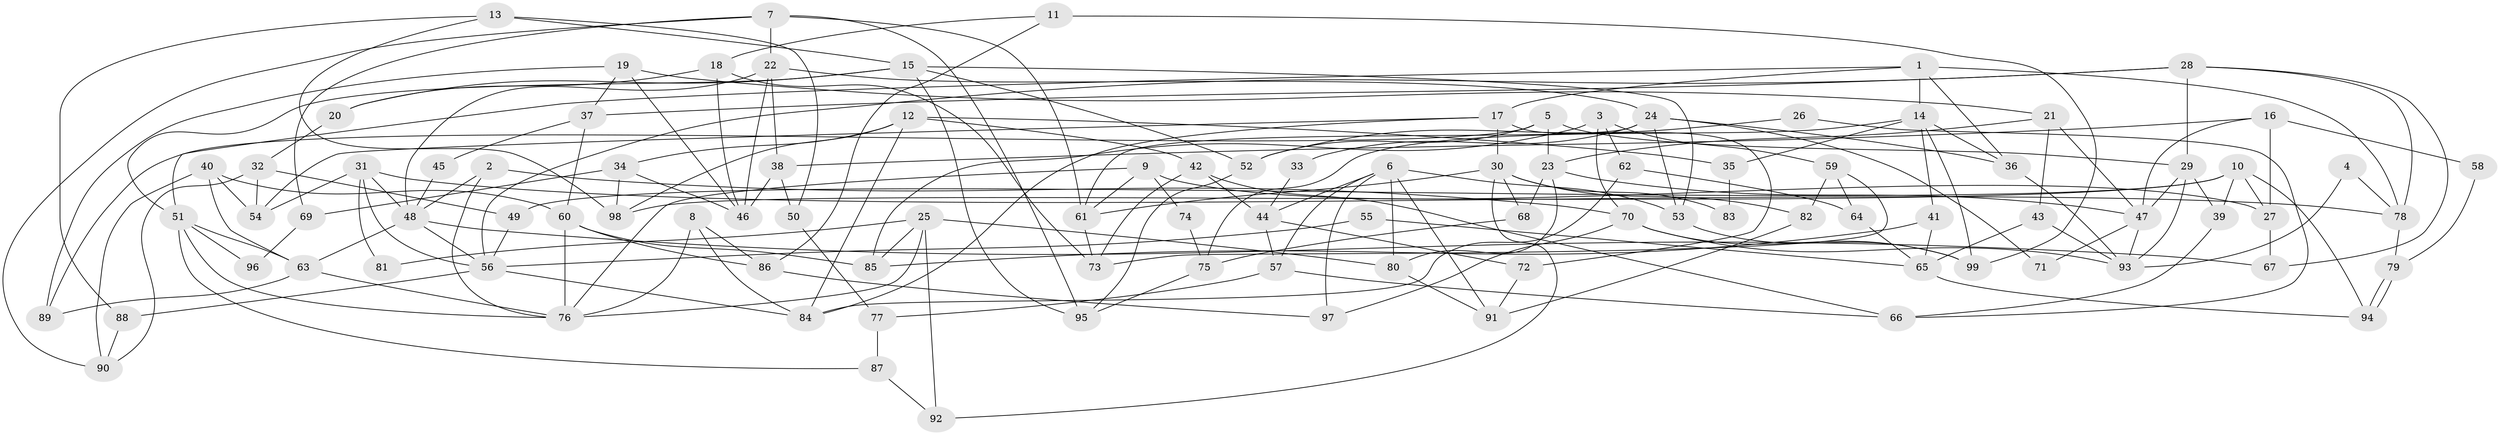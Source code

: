 // coarse degree distribution, {9: 0.031746031746031744, 8: 0.09523809523809523, 6: 0.1111111111111111, 2: 0.07936507936507936, 4: 0.19047619047619047, 7: 0.07936507936507936, 3: 0.15873015873015872, 5: 0.23809523809523808, 10: 0.015873015873015872}
// Generated by graph-tools (version 1.1) at 2025/41/03/06/25 10:41:57]
// undirected, 99 vertices, 198 edges
graph export_dot {
graph [start="1"]
  node [color=gray90,style=filled];
  1;
  2;
  3;
  4;
  5;
  6;
  7;
  8;
  9;
  10;
  11;
  12;
  13;
  14;
  15;
  16;
  17;
  18;
  19;
  20;
  21;
  22;
  23;
  24;
  25;
  26;
  27;
  28;
  29;
  30;
  31;
  32;
  33;
  34;
  35;
  36;
  37;
  38;
  39;
  40;
  41;
  42;
  43;
  44;
  45;
  46;
  47;
  48;
  49;
  50;
  51;
  52;
  53;
  54;
  55;
  56;
  57;
  58;
  59;
  60;
  61;
  62;
  63;
  64;
  65;
  66;
  67;
  68;
  69;
  70;
  71;
  72;
  73;
  74;
  75;
  76;
  77;
  78;
  79;
  80;
  81;
  82;
  83;
  84;
  85;
  86;
  87;
  88;
  89;
  90;
  91;
  92;
  93;
  94;
  95;
  96;
  97;
  98;
  99;
  1 -- 17;
  1 -- 36;
  1 -- 14;
  1 -- 51;
  1 -- 78;
  2 -- 76;
  2 -- 48;
  2 -- 70;
  3 -- 70;
  3 -- 59;
  3 -- 62;
  3 -- 85;
  4 -- 78;
  4 -- 93;
  5 -- 89;
  5 -- 29;
  5 -- 23;
  5 -- 52;
  6 -- 80;
  6 -- 44;
  6 -- 53;
  6 -- 57;
  6 -- 91;
  6 -- 97;
  7 -- 61;
  7 -- 95;
  7 -- 22;
  7 -- 69;
  7 -- 90;
  8 -- 76;
  8 -- 86;
  8 -- 84;
  9 -- 61;
  9 -- 76;
  9 -- 27;
  9 -- 74;
  10 -- 98;
  10 -- 27;
  10 -- 39;
  10 -- 49;
  10 -- 94;
  11 -- 99;
  11 -- 86;
  11 -- 18;
  12 -- 98;
  12 -- 84;
  12 -- 34;
  12 -- 35;
  12 -- 42;
  13 -- 50;
  13 -- 88;
  13 -- 15;
  13 -- 98;
  14 -- 36;
  14 -- 35;
  14 -- 41;
  14 -- 75;
  14 -- 99;
  15 -- 53;
  15 -- 20;
  15 -- 51;
  15 -- 52;
  15 -- 95;
  16 -- 47;
  16 -- 27;
  16 -- 38;
  16 -- 58;
  17 -- 30;
  17 -- 84;
  17 -- 54;
  17 -- 72;
  18 -- 20;
  18 -- 46;
  18 -- 73;
  19 -- 46;
  19 -- 37;
  19 -- 21;
  19 -- 89;
  20 -- 32;
  21 -- 23;
  21 -- 43;
  21 -- 47;
  22 -- 38;
  22 -- 24;
  22 -- 46;
  22 -- 48;
  23 -- 80;
  23 -- 47;
  23 -- 68;
  24 -- 53;
  24 -- 33;
  24 -- 36;
  24 -- 61;
  24 -- 71;
  25 -- 85;
  25 -- 76;
  25 -- 80;
  25 -- 81;
  25 -- 92;
  26 -- 52;
  26 -- 66;
  27 -- 67;
  28 -- 56;
  28 -- 78;
  28 -- 29;
  28 -- 37;
  28 -- 67;
  29 -- 47;
  29 -- 39;
  29 -- 93;
  30 -- 82;
  30 -- 68;
  30 -- 61;
  30 -- 83;
  30 -- 92;
  31 -- 54;
  31 -- 48;
  31 -- 56;
  31 -- 78;
  31 -- 81;
  32 -- 49;
  32 -- 90;
  32 -- 54;
  33 -- 44;
  34 -- 46;
  34 -- 69;
  34 -- 98;
  35 -- 83;
  36 -- 93;
  37 -- 60;
  37 -- 45;
  38 -- 46;
  38 -- 50;
  39 -- 66;
  40 -- 63;
  40 -- 54;
  40 -- 60;
  40 -- 90;
  41 -- 65;
  41 -- 85;
  42 -- 73;
  42 -- 44;
  42 -- 66;
  43 -- 93;
  43 -- 65;
  44 -- 57;
  44 -- 72;
  45 -- 48;
  47 -- 71;
  47 -- 93;
  48 -- 63;
  48 -- 56;
  48 -- 67;
  49 -- 56;
  50 -- 77;
  51 -- 63;
  51 -- 76;
  51 -- 87;
  51 -- 96;
  52 -- 95;
  53 -- 99;
  55 -- 56;
  55 -- 65;
  56 -- 84;
  56 -- 88;
  57 -- 66;
  57 -- 77;
  58 -- 79;
  59 -- 64;
  59 -- 73;
  59 -- 82;
  60 -- 85;
  60 -- 76;
  60 -- 86;
  61 -- 73;
  62 -- 84;
  62 -- 64;
  63 -- 76;
  63 -- 89;
  64 -- 65;
  65 -- 94;
  68 -- 75;
  69 -- 96;
  70 -- 93;
  70 -- 97;
  70 -- 99;
  72 -- 91;
  74 -- 75;
  75 -- 95;
  77 -- 87;
  78 -- 79;
  79 -- 94;
  79 -- 94;
  80 -- 91;
  82 -- 91;
  86 -- 97;
  87 -- 92;
  88 -- 90;
}
